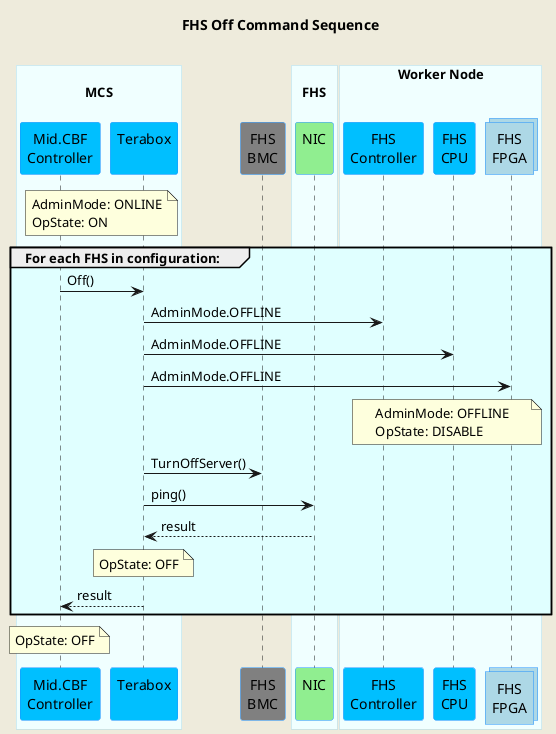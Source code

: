 @startuml
'https://plantuml.com/sequence-diagram
skinparam backgroundColor #EEEBDC
skinparam sequence {
ParticipantBorderColor DodgerBlue
ParticipantBackgroundColor DeepSkyBlue
ActorBorderColor DarkGreen
ActorBackgroundColor Green
BoxBorderColor LightBlue
BoxBackgroundColor #F0FFFF
}
skinparam collections {
  BackGroundColor LightBlue
  BorderColor DodgerBlue
}
skinparam database {
  BackgroundColor LightGreen
  BorderColor DarkGreen
}
title FHS Off Command Sequence\n
box "\nMCS\n"
  participant "Mid.CBF\nController" as controller
  participant "Terabox\n" as fhs_tel
end box
participant "FHS\nBMC" as fhs_bmc #Grey
box "\nFHS\n"
participant "NIC\n" as nic #LightGreen
box "Worker Node"
participant "FHS\nController" as fhs_safety
participant "FHS\nCPU" as fhs_cpu
collections "FHS\nFPGA" as fhs_fpga
end box
end box

note over controller, fhs_tel   : AdminMode: ONLINE\nOpState: ON

group #LightCyan For each FHS in configuration:
  controller    ->  fhs_tel     : Off()
  fhs_tel       ->  fhs_safety  : AdminMode.OFFLINE
  fhs_tel       ->  fhs_cpu     : AdminMode.OFFLINE
  fhs_tel       ->  fhs_fpga    : AdminMode.OFFLINE
  note over fhs_safety, fhs_fpga : AdminMode: OFFLINE\nOpState: DISABLE

  fhs_tel       ->  fhs_bmc     : TurnOffServer()
  fhs_tel       ->  nic         : ping()
  nic           --> fhs_tel     : result
  note over fhs_tel             : OpState: OFF
  fhs_tel       -->  controller : result
end group

note over controller            : OpState: OFF

@enduml
